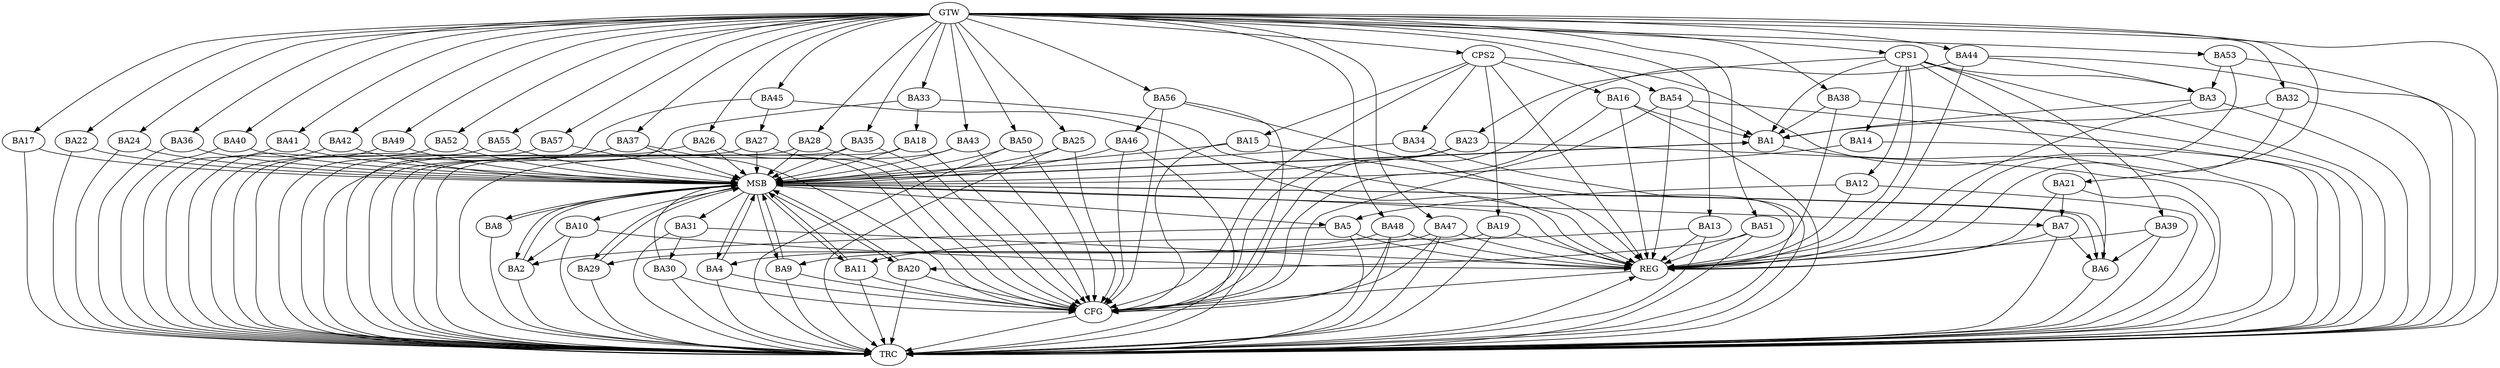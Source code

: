 strict digraph G {
  BA1 [ label="BA1" ];
  BA2 [ label="BA2" ];
  BA3 [ label="BA3" ];
  BA4 [ label="BA4" ];
  BA5 [ label="BA5" ];
  BA6 [ label="BA6" ];
  BA7 [ label="BA7" ];
  BA8 [ label="BA8" ];
  BA9 [ label="BA9" ];
  BA10 [ label="BA10" ];
  BA11 [ label="BA11" ];
  BA12 [ label="BA12" ];
  BA13 [ label="BA13" ];
  BA14 [ label="BA14" ];
  BA15 [ label="BA15" ];
  BA16 [ label="BA16" ];
  BA17 [ label="BA17" ];
  BA18 [ label="BA18" ];
  BA19 [ label="BA19" ];
  BA20 [ label="BA20" ];
  BA21 [ label="BA21" ];
  BA22 [ label="BA22" ];
  BA23 [ label="BA23" ];
  BA24 [ label="BA24" ];
  BA25 [ label="BA25" ];
  BA26 [ label="BA26" ];
  BA27 [ label="BA27" ];
  BA28 [ label="BA28" ];
  BA29 [ label="BA29" ];
  BA30 [ label="BA30" ];
  BA31 [ label="BA31" ];
  BA32 [ label="BA32" ];
  BA33 [ label="BA33" ];
  BA34 [ label="BA34" ];
  BA35 [ label="BA35" ];
  BA36 [ label="BA36" ];
  BA37 [ label="BA37" ];
  BA38 [ label="BA38" ];
  BA39 [ label="BA39" ];
  BA40 [ label="BA40" ];
  BA41 [ label="BA41" ];
  BA42 [ label="BA42" ];
  BA43 [ label="BA43" ];
  BA44 [ label="BA44" ];
  BA45 [ label="BA45" ];
  BA46 [ label="BA46" ];
  BA47 [ label="BA47" ];
  BA48 [ label="BA48" ];
  BA49 [ label="BA49" ];
  BA50 [ label="BA50" ];
  BA51 [ label="BA51" ];
  BA52 [ label="BA52" ];
  BA53 [ label="BA53" ];
  BA54 [ label="BA54" ];
  BA55 [ label="BA55" ];
  BA56 [ label="BA56" ];
  BA57 [ label="BA57" ];
  CPS1 [ label="CPS1" ];
  CPS2 [ label="CPS2" ];
  GTW [ label="GTW" ];
  REG [ label="REG" ];
  MSB [ label="MSB" ];
  CFG [ label="CFG" ];
  TRC [ label="TRC" ];
  BA3 -> BA1;
  BA5 -> BA2;
  BA7 -> BA6;
  BA10 -> BA2;
  BA12 -> BA5;
  BA13 -> BA11;
  BA16 -> BA1;
  BA19 -> BA9;
  BA21 -> BA7;
  BA31 -> BA30;
  BA32 -> BA1;
  BA33 -> BA18;
  BA38 -> BA1;
  BA39 -> BA6;
  BA44 -> BA3;
  BA45 -> BA27;
  BA47 -> BA4;
  BA48 -> BA29;
  BA51 -> BA20;
  BA53 -> BA3;
  BA54 -> BA1;
  BA56 -> BA46;
  CPS1 -> BA6;
  CPS1 -> BA23;
  CPS1 -> BA12;
  CPS1 -> BA3;
  CPS1 -> BA14;
  CPS1 -> BA39;
  CPS1 -> BA1;
  CPS2 -> BA34;
  CPS2 -> BA16;
  CPS2 -> BA19;
  CPS2 -> BA15;
  GTW -> BA13;
  GTW -> BA17;
  GTW -> BA21;
  GTW -> BA22;
  GTW -> BA24;
  GTW -> BA25;
  GTW -> BA26;
  GTW -> BA28;
  GTW -> BA32;
  GTW -> BA33;
  GTW -> BA35;
  GTW -> BA36;
  GTW -> BA37;
  GTW -> BA38;
  GTW -> BA40;
  GTW -> BA41;
  GTW -> BA42;
  GTW -> BA43;
  GTW -> BA44;
  GTW -> BA45;
  GTW -> BA47;
  GTW -> BA48;
  GTW -> BA49;
  GTW -> BA50;
  GTW -> BA51;
  GTW -> BA52;
  GTW -> BA53;
  GTW -> BA54;
  GTW -> BA55;
  GTW -> BA56;
  GTW -> BA57;
  GTW -> CPS1;
  GTW -> CPS2;
  BA3 -> REG;
  BA5 -> REG;
  BA7 -> REG;
  BA10 -> REG;
  BA12 -> REG;
  BA13 -> REG;
  BA16 -> REG;
  BA19 -> REG;
  BA21 -> REG;
  BA31 -> REG;
  BA32 -> REG;
  BA33 -> REG;
  BA38 -> REG;
  BA39 -> REG;
  BA44 -> REG;
  BA45 -> REG;
  BA47 -> REG;
  BA48 -> REG;
  BA51 -> REG;
  BA53 -> REG;
  BA54 -> REG;
  BA56 -> REG;
  CPS1 -> REG;
  CPS2 -> REG;
  BA1 -> MSB;
  MSB -> BA2;
  MSB -> REG;
  BA2 -> MSB;
  MSB -> BA1;
  BA4 -> MSB;
  BA6 -> MSB;
  BA8 -> MSB;
  MSB -> BA7;
  BA9 -> MSB;
  BA11 -> MSB;
  BA14 -> MSB;
  MSB -> BA6;
  BA15 -> MSB;
  BA17 -> MSB;
  BA18 -> MSB;
  BA20 -> MSB;
  MSB -> BA11;
  BA22 -> MSB;
  MSB -> BA10;
  BA23 -> MSB;
  MSB -> BA8;
  BA24 -> MSB;
  BA25 -> MSB;
  BA26 -> MSB;
  BA27 -> MSB;
  MSB -> BA4;
  BA28 -> MSB;
  BA29 -> MSB;
  BA30 -> MSB;
  BA34 -> MSB;
  MSB -> BA29;
  BA35 -> MSB;
  BA36 -> MSB;
  BA37 -> MSB;
  BA40 -> MSB;
  BA41 -> MSB;
  MSB -> BA20;
  BA42 -> MSB;
  BA43 -> MSB;
  MSB -> BA31;
  BA46 -> MSB;
  BA49 -> MSB;
  BA50 -> MSB;
  MSB -> BA5;
  BA52 -> MSB;
  MSB -> BA9;
  BA55 -> MSB;
  BA57 -> MSB;
  BA15 -> CFG;
  BA56 -> CFG;
  BA18 -> CFG;
  BA25 -> CFG;
  BA50 -> CFG;
  BA43 -> CFG;
  BA11 -> CFG;
  BA54 -> CFG;
  CPS2 -> CFG;
  BA9 -> CFG;
  BA23 -> CFG;
  BA4 -> CFG;
  BA28 -> CFG;
  BA20 -> CFG;
  BA46 -> CFG;
  BA47 -> CFG;
  BA30 -> CFG;
  BA35 -> CFG;
  BA16 -> CFG;
  BA48 -> CFG;
  BA44 -> CFG;
  BA37 -> CFG;
  BA27 -> CFG;
  BA26 -> CFG;
  REG -> CFG;
  BA1 -> TRC;
  BA2 -> TRC;
  BA3 -> TRC;
  BA4 -> TRC;
  BA5 -> TRC;
  BA6 -> TRC;
  BA7 -> TRC;
  BA8 -> TRC;
  BA9 -> TRC;
  BA10 -> TRC;
  BA11 -> TRC;
  BA12 -> TRC;
  BA13 -> TRC;
  BA14 -> TRC;
  BA15 -> TRC;
  BA16 -> TRC;
  BA17 -> TRC;
  BA18 -> TRC;
  BA19 -> TRC;
  BA20 -> TRC;
  BA21 -> TRC;
  BA22 -> TRC;
  BA23 -> TRC;
  BA24 -> TRC;
  BA25 -> TRC;
  BA26 -> TRC;
  BA27 -> TRC;
  BA28 -> TRC;
  BA29 -> TRC;
  BA30 -> TRC;
  BA31 -> TRC;
  BA32 -> TRC;
  BA33 -> TRC;
  BA34 -> TRC;
  BA35 -> TRC;
  BA36 -> TRC;
  BA37 -> TRC;
  BA38 -> TRC;
  BA39 -> TRC;
  BA40 -> TRC;
  BA41 -> TRC;
  BA42 -> TRC;
  BA43 -> TRC;
  BA44 -> TRC;
  BA45 -> TRC;
  BA46 -> TRC;
  BA47 -> TRC;
  BA48 -> TRC;
  BA49 -> TRC;
  BA50 -> TRC;
  BA51 -> TRC;
  BA52 -> TRC;
  BA53 -> TRC;
  BA54 -> TRC;
  BA55 -> TRC;
  BA56 -> TRC;
  BA57 -> TRC;
  CPS1 -> TRC;
  CPS2 -> TRC;
  GTW -> TRC;
  CFG -> TRC;
  TRC -> REG;
}
